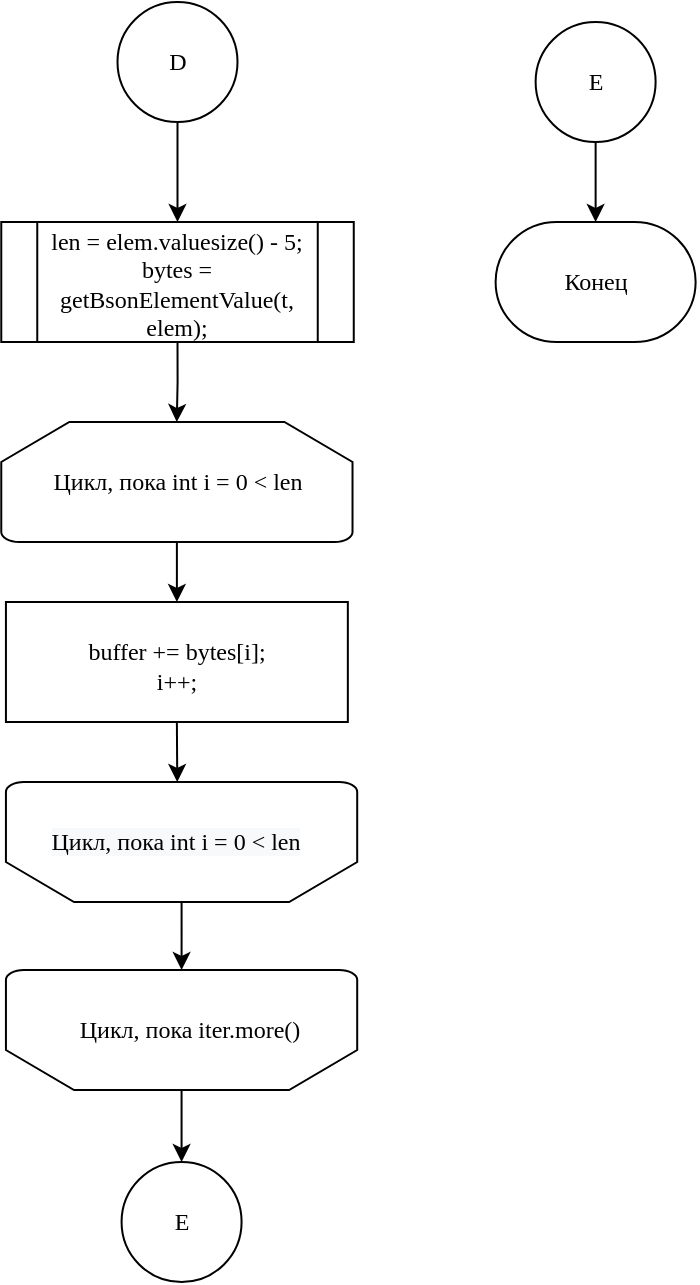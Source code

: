 <mxfile version="18.1.3" type="device"><diagram id="unzhzE72fpD7owPo1151" name="Page-1"><mxGraphModel dx="1351" dy="840" grid="1" gridSize="10" guides="1" tooltips="1" connect="1" arrows="1" fold="1" page="1" pageScale="1" pageWidth="827" pageHeight="1169" math="0" shadow="0"><root><mxCell id="0"/><mxCell id="1" parent="0"/><mxCell id="cRCKcVONi2GWXxsaI8s1-1" style="edgeStyle=orthogonalEdgeStyle;rounded=0;orthogonalLoop=1;jettySize=auto;html=1;fontFamily=Times New Roman;fontSize=12;exitX=0.5;exitY=1;exitDx=0;exitDy=0;entryX=0.5;entryY=0;entryDx=0;entryDy=0;" edge="1" parent="1" source="cRCKcVONi2GWXxsaI8s1-3" target="cRCKcVONi2GWXxsaI8s1-29"><mxGeometry relative="1" as="geometry"><mxPoint x="540" y="110" as="sourcePoint"/><mxPoint x="518.8" y="140.029" as="targetPoint"/></mxGeometry></mxCell><mxCell id="cRCKcVONi2GWXxsaI8s1-3" value="D" style="ellipse;whiteSpace=wrap;html=1;aspect=fixed;fontFamily=Times New Roman;fontSize=12;strokeWidth=1;" vertex="1" parent="1"><mxGeometry x="488.75" y="40" width="60" height="60" as="geometry"/></mxCell><mxCell id="cRCKcVONi2GWXxsaI8s1-10" style="edgeStyle=orthogonalEdgeStyle;rounded=0;orthogonalLoop=1;jettySize=auto;html=1;exitX=0.5;exitY=1;exitDx=0;exitDy=0;fontFamily=Times New Roman;fontSize=12;" edge="1" parent="1" source="cRCKcVONi2GWXxsaI8s1-29" target="cRCKcVONi2GWXxsaI8s1-21"><mxGeometry relative="1" as="geometry"><mxPoint x="528.125" y="230" as="sourcePoint"/><mxPoint x="528.125" y="270" as="targetPoint"/></mxGeometry></mxCell><mxCell id="cRCKcVONi2GWXxsaI8s1-16" value="E" style="ellipse;whiteSpace=wrap;html=1;aspect=fixed;fontFamily=Times New Roman;fontSize=12;strokeWidth=1;" vertex="1" parent="1"><mxGeometry x="490.79" y="620" width="60" height="60" as="geometry"/></mxCell><mxCell id="cRCKcVONi2GWXxsaI8s1-31" style="edgeStyle=orthogonalEdgeStyle;rounded=0;orthogonalLoop=1;jettySize=auto;html=1;entryX=0.5;entryY=0;entryDx=0;entryDy=0;entryPerimeter=0;fontFamily=Times New Roman;fontSize=12;" edge="1" parent="1" source="cRCKcVONi2GWXxsaI8s1-20" target="cRCKcVONi2GWXxsaI8s1-30"><mxGeometry relative="1" as="geometry"/></mxCell><mxCell id="cRCKcVONi2GWXxsaI8s1-20" value="E" style="ellipse;whiteSpace=wrap;html=1;aspect=fixed;fontFamily=Times New Roman;fontSize=12;strokeWidth=1;" vertex="1" parent="1"><mxGeometry x="697.81" y="50" width="60" height="60" as="geometry"/></mxCell><mxCell id="cRCKcVONi2GWXxsaI8s1-21" value="&lt;div style=&quot;text-align: start;&quot;&gt;&lt;span style=&quot;font-family: &amp;quot;Times New Roman&amp;quot;;&quot;&gt;Цикл, пока int i = 0 &amp;lt; len&lt;/span&gt;&lt;/div&gt;" style="strokeWidth=1;html=1;shape=mxgraph.flowchart.loop_limit;whiteSpace=wrap;" vertex="1" parent="1"><mxGeometry x="430.63" y="250" width="175.63" height="60" as="geometry"/></mxCell><mxCell id="cRCKcVONi2GWXxsaI8s1-22" style="edgeStyle=orthogonalEdgeStyle;rounded=0;orthogonalLoop=1;jettySize=auto;html=1;exitX=0.5;exitY=1;exitDx=0;exitDy=0;fontFamily=Times New Roman;fontSize=12;exitPerimeter=0;entryX=0.5;entryY=0;entryDx=0;entryDy=0;" edge="1" parent="1" source="cRCKcVONi2GWXxsaI8s1-21" target="cRCKcVONi2GWXxsaI8s1-23"><mxGeometry relative="1" as="geometry"><mxPoint x="528.76" y="220" as="sourcePoint"/><mxPoint x="518.445" y="340" as="targetPoint"/></mxGeometry></mxCell><mxCell id="cRCKcVONi2GWXxsaI8s1-23" value="&lt;p style=&quot;margin: 0cm;&quot; class=&quot;MsoNormal&quot;&gt;&lt;span lang=&quot;EN-US&quot;&gt;&lt;font style=&quot;font-size: 12px;&quot;&gt;buffer += bytes[i];&lt;/font&gt;&lt;/span&gt;&lt;span style=&quot;font-family: -webkit-standard; font-size: medium;&quot;&gt;&lt;/span&gt;&lt;br&gt;&lt;/p&gt;&lt;p style=&quot;margin: 0cm;&quot; class=&quot;MsoNormal&quot;&gt;&lt;span lang=&quot;EN-US&quot;&gt;&lt;font style=&quot;font-size: 12px;&quot;&gt;i++;&lt;/font&gt;&lt;/span&gt;&lt;/p&gt;" style="rounded=0;whiteSpace=wrap;html=1;fontFamily=Times New Roman;strokeWidth=1;align=center;" vertex="1" parent="1"><mxGeometry x="432.97" y="340" width="170.95" height="60" as="geometry"/></mxCell><mxCell id="cRCKcVONi2GWXxsaI8s1-24" style="edgeStyle=orthogonalEdgeStyle;rounded=0;orthogonalLoop=1;jettySize=auto;html=1;exitX=0.5;exitY=1;exitDx=0;exitDy=0;fontFamily=Times New Roman;fontSize=12;" edge="1" parent="1" source="cRCKcVONi2GWXxsaI8s1-23"><mxGeometry relative="1" as="geometry"><mxPoint x="528.445" y="320" as="sourcePoint"/><mxPoint x="518.63" y="430" as="targetPoint"/></mxGeometry></mxCell><mxCell id="cRCKcVONi2GWXxsaI8s1-25" value="&lt;div style=&quot;text-align: start;&quot;&gt;&lt;br&gt;&lt;/div&gt;" style="strokeWidth=1;html=1;shape=mxgraph.flowchart.loop_limit;whiteSpace=wrap;rotation=-180;" vertex="1" parent="1"><mxGeometry x="432.97" y="430" width="175.63" height="60" as="geometry"/></mxCell><mxCell id="cRCKcVONi2GWXxsaI8s1-26" value="&lt;span style=&quot;caret-color: rgb(0, 0, 0); color: rgb(0, 0, 0); font-family: &amp;quot;Times New Roman&amp;quot;; font-size: 12px; font-style: normal; font-variant-caps: normal; font-weight: 400; letter-spacing: normal; text-align: start; text-indent: 0px; text-transform: none; word-spacing: 0px; -webkit-text-stroke-width: 0px; background-color: rgb(248, 249, 250); text-decoration: none; float: none; display: inline !important;&quot;&gt;Цикл, пока int i = 0 &amp;lt; len&lt;/span&gt;" style="text;html=1;strokeColor=none;fillColor=none;align=center;verticalAlign=middle;whiteSpace=wrap;rounded=0;fontFamily=Times New Roman;fontSize=12;" vertex="1" parent="1"><mxGeometry x="453.44" y="440" width="130" height="40" as="geometry"/></mxCell><mxCell id="cRCKcVONi2GWXxsaI8s1-27" style="edgeStyle=orthogonalEdgeStyle;rounded=0;orthogonalLoop=1;jettySize=auto;html=1;fontFamily=Times New Roman;fontSize=12;" edge="1" parent="1" source="cRCKcVONi2GWXxsaI8s1-25" target="cRCKcVONi2GWXxsaI8s1-33"><mxGeometry relative="1" as="geometry"><mxPoint x="542.625" y="550" as="sourcePoint"/><mxPoint x="520.78" y="530" as="targetPoint"/></mxGeometry></mxCell><mxCell id="cRCKcVONi2GWXxsaI8s1-29" value="&lt;p style=&quot;margin: 0cm;&quot; class=&quot;MsoNormal&quot;&gt;&lt;span lang=&quot;EN-US&quot;&gt;&lt;font style=&quot;font-size: 12px;&quot;&gt;&lt;br&gt;&lt;/font&gt;&lt;/span&gt;&lt;/p&gt;&lt;p style=&quot;margin: 0cm;&quot; class=&quot;MsoNormal&quot;&gt;&lt;span lang=&quot;EN-US&quot;&gt;&lt;font style=&quot;font-size: 12px;&quot;&gt;len = elem.valuesize() - 5;&lt;/font&gt;&lt;/span&gt;&lt;/p&gt;&lt;p style=&quot;margin: 0cm;&quot; class=&quot;MsoNormal&quot;&gt;&lt;/p&gt;&lt;div style=&quot;&quot;&gt;&lt;div style=&quot;&quot;&gt;bytes = getBsonElementValue(t, elem);&lt;/div&gt;&lt;/div&gt;&lt;p&gt;&lt;/p&gt;" style="shape=process;whiteSpace=wrap;html=1;backgroundOutline=1;fontFamily=Times New Roman;fontSize=12;strokeWidth=1;align=center;" vertex="1" parent="1"><mxGeometry x="430.63" y="150" width="176.25" height="60" as="geometry"/></mxCell><mxCell id="cRCKcVONi2GWXxsaI8s1-30" value="&lt;font face=&quot;Times New Roman&quot;&gt;Конец&lt;/font&gt;" style="strokeWidth=1;html=1;shape=mxgraph.flowchart.terminator;whiteSpace=wrap;" vertex="1" parent="1"><mxGeometry x="677.81" y="150" width="100" height="60" as="geometry"/></mxCell><mxCell id="cRCKcVONi2GWXxsaI8s1-33" value="&lt;div style=&quot;text-align: start;&quot;&gt;&lt;br&gt;&lt;/div&gt;" style="strokeWidth=1;html=1;shape=mxgraph.flowchart.loop_limit;whiteSpace=wrap;rotation=-180;" vertex="1" parent="1"><mxGeometry x="432.97" y="524" width="175.63" height="60" as="geometry"/></mxCell><mxCell id="cRCKcVONi2GWXxsaI8s1-34" value="Цикл, пока iter.more()" style="text;html=1;strokeColor=none;fillColor=none;align=center;verticalAlign=middle;whiteSpace=wrap;rounded=0;fontFamily=Times New Roman;fontSize=12;" vertex="1" parent="1"><mxGeometry x="460.0" y="534" width="130" height="40" as="geometry"/></mxCell><mxCell id="cRCKcVONi2GWXxsaI8s1-36" style="edgeStyle=orthogonalEdgeStyle;rounded=0;orthogonalLoop=1;jettySize=auto;html=1;fontFamily=Times New Roman;fontSize=12;exitX=0.5;exitY=0;exitDx=0;exitDy=0;exitPerimeter=0;entryX=0.5;entryY=0;entryDx=0;entryDy=0;" edge="1" parent="1" source="cRCKcVONi2GWXxsaI8s1-33" target="cRCKcVONi2GWXxsaI8s1-16"><mxGeometry relative="1" as="geometry"><mxPoint x="530.814" y="500" as="sourcePoint"/><mxPoint x="530.814" y="534" as="targetPoint"/></mxGeometry></mxCell></root></mxGraphModel></diagram></mxfile>